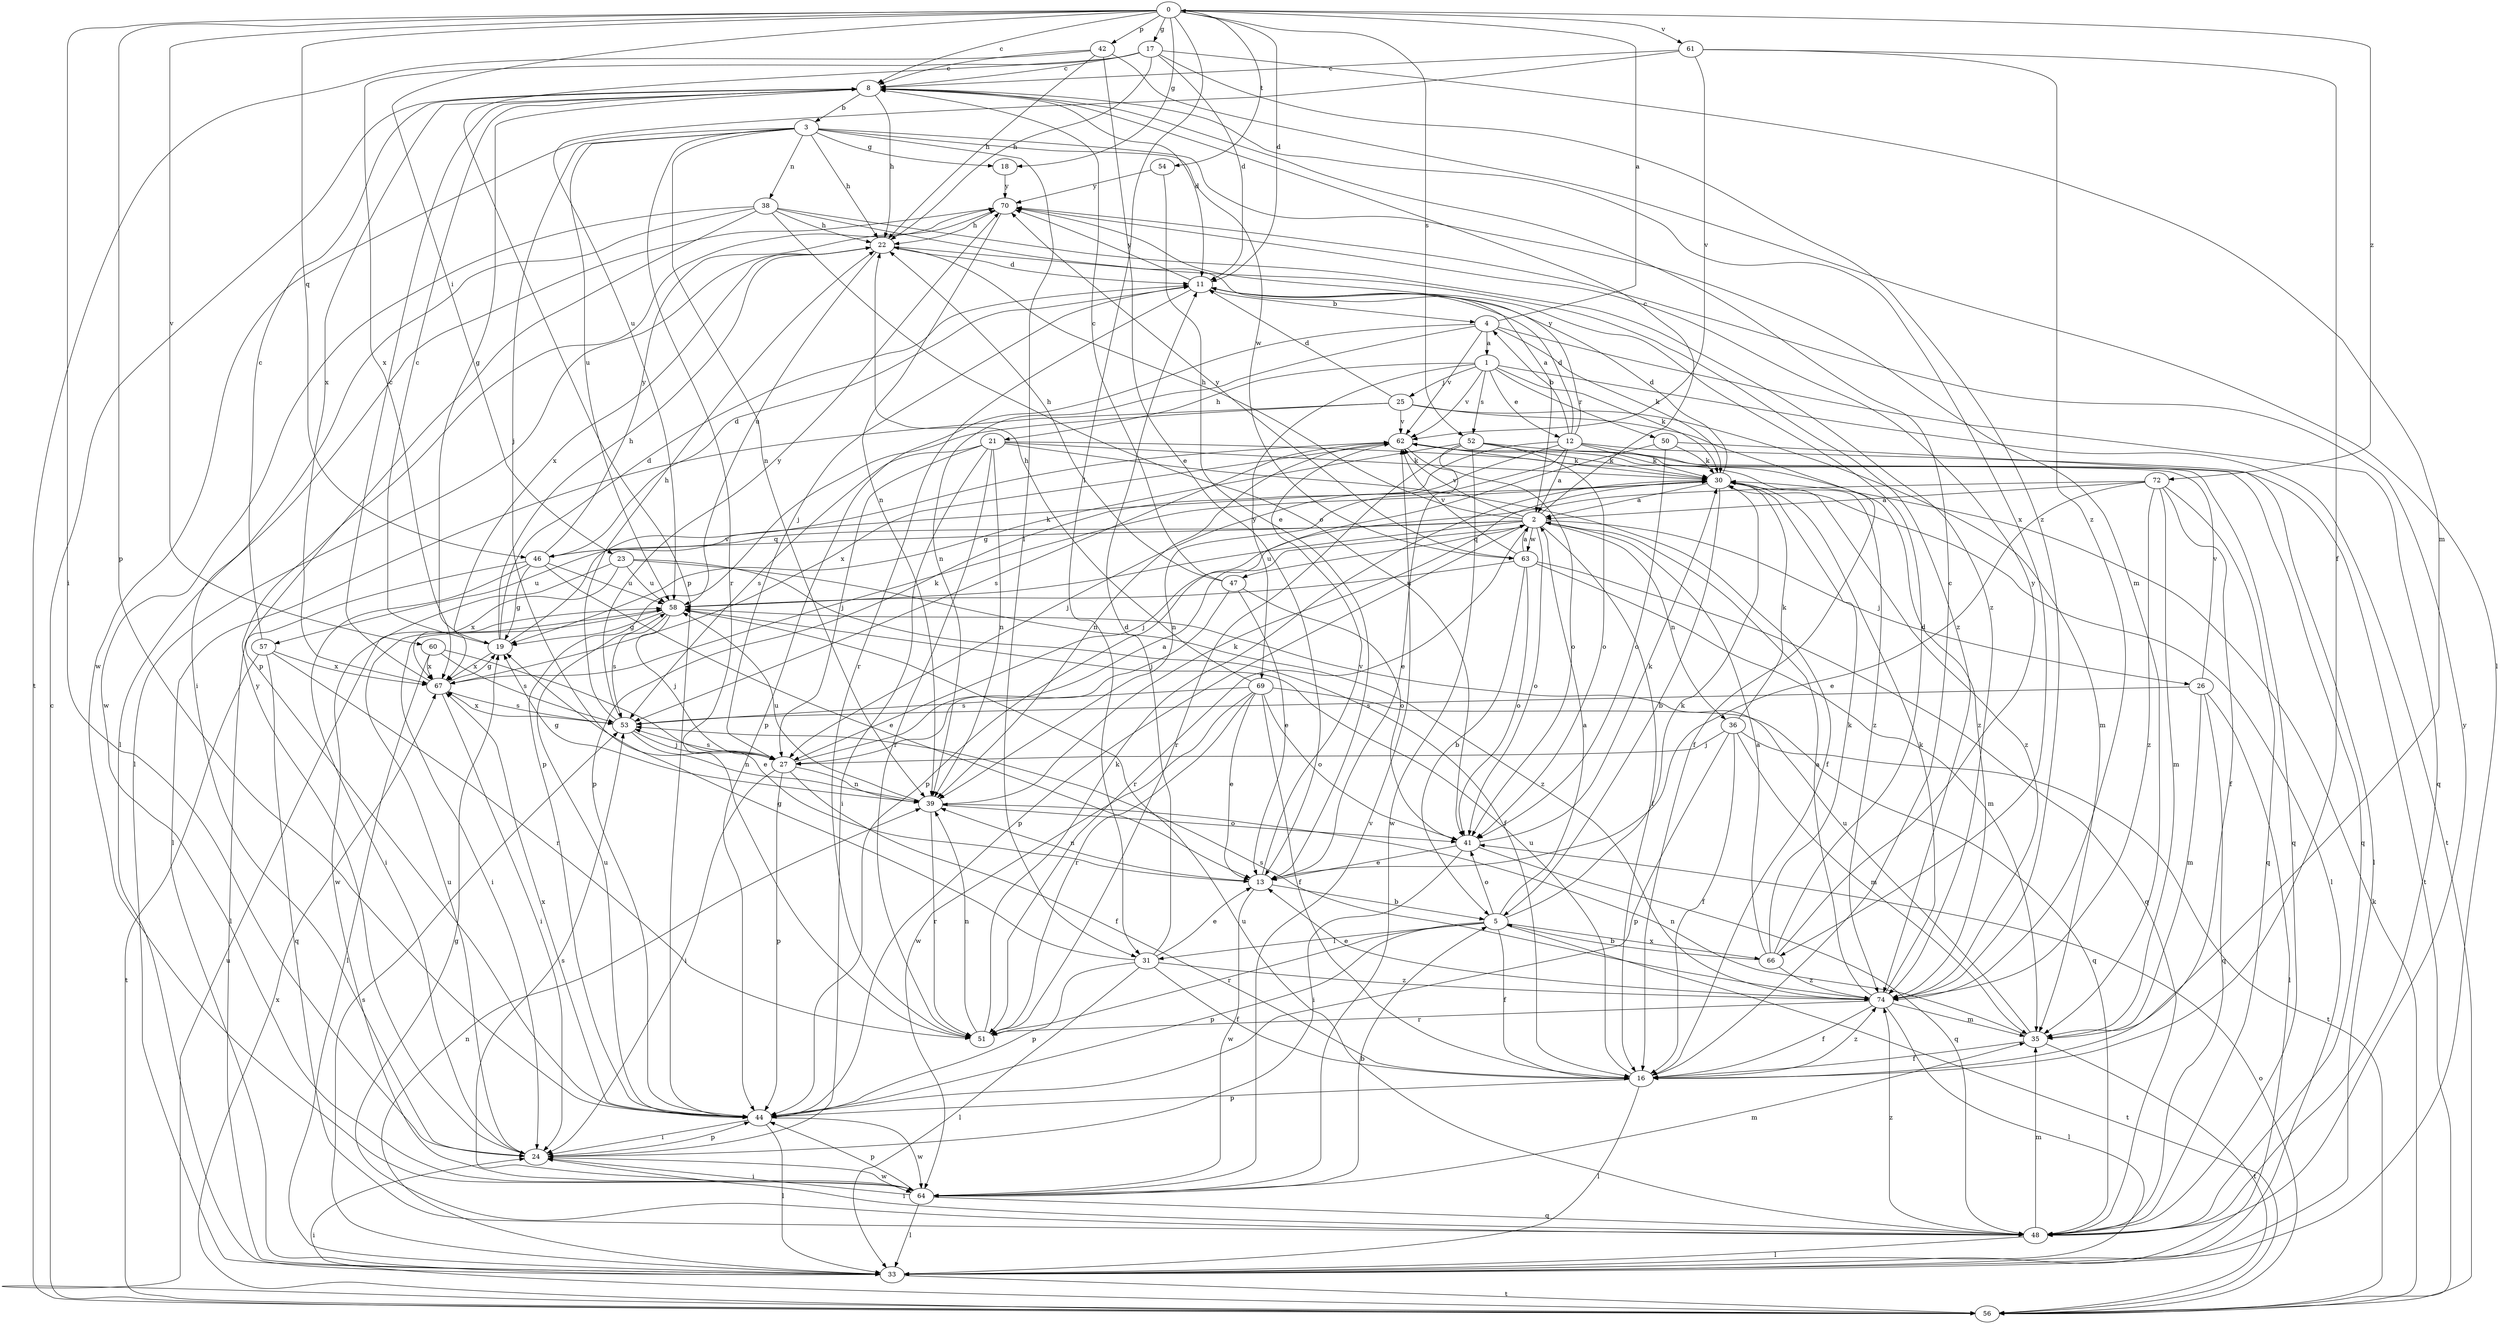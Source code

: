 strict digraph  {
0;
1;
2;
3;
4;
5;
8;
11;
12;
13;
16;
17;
18;
19;
21;
22;
23;
24;
25;
26;
27;
30;
31;
33;
35;
36;
38;
39;
41;
42;
44;
46;
47;
48;
50;
51;
52;
53;
54;
56;
57;
58;
60;
61;
62;
63;
64;
66;
67;
69;
70;
72;
74;
0 -> 8  [label=c];
0 -> 11  [label=d];
0 -> 17  [label=g];
0 -> 18  [label=g];
0 -> 23  [label=i];
0 -> 24  [label=i];
0 -> 31  [label=l];
0 -> 42  [label=p];
0 -> 44  [label=p];
0 -> 46  [label=q];
0 -> 52  [label=s];
0 -> 54  [label=t];
0 -> 60  [label=v];
0 -> 61  [label=v];
0 -> 72  [label=z];
1 -> 12  [label=e];
1 -> 21  [label=h];
1 -> 25  [label=j];
1 -> 30  [label=k];
1 -> 50  [label=r];
1 -> 52  [label=s];
1 -> 56  [label=t];
1 -> 62  [label=v];
1 -> 69  [label=y];
2 -> 8  [label=c];
2 -> 16  [label=f];
2 -> 22  [label=h];
2 -> 26  [label=j];
2 -> 36  [label=n];
2 -> 41  [label=o];
2 -> 44  [label=p];
2 -> 46  [label=q];
2 -> 47  [label=q];
2 -> 51  [label=r];
2 -> 57  [label=u];
2 -> 58  [label=u];
2 -> 62  [label=v];
2 -> 63  [label=w];
3 -> 18  [label=g];
3 -> 22  [label=h];
3 -> 27  [label=j];
3 -> 31  [label=l];
3 -> 35  [label=m];
3 -> 38  [label=n];
3 -> 39  [label=n];
3 -> 51  [label=r];
3 -> 58  [label=u];
3 -> 63  [label=w];
3 -> 64  [label=w];
4 -> 0  [label=a];
4 -> 1  [label=a];
4 -> 30  [label=k];
4 -> 39  [label=n];
4 -> 44  [label=p];
4 -> 48  [label=q];
4 -> 62  [label=v];
5 -> 2  [label=a];
5 -> 16  [label=f];
5 -> 30  [label=k];
5 -> 31  [label=l];
5 -> 41  [label=o];
5 -> 44  [label=p];
5 -> 51  [label=r];
5 -> 56  [label=t];
5 -> 66  [label=x];
8 -> 3  [label=b];
8 -> 11  [label=d];
8 -> 19  [label=g];
8 -> 22  [label=h];
8 -> 66  [label=x];
8 -> 67  [label=x];
11 -> 4  [label=b];
11 -> 27  [label=j];
11 -> 51  [label=r];
11 -> 70  [label=y];
12 -> 2  [label=a];
12 -> 4  [label=b];
12 -> 11  [label=d];
12 -> 27  [label=j];
12 -> 30  [label=k];
12 -> 39  [label=n];
12 -> 44  [label=p];
12 -> 56  [label=t];
12 -> 70  [label=y];
12 -> 74  [label=z];
13 -> 5  [label=b];
13 -> 39  [label=n];
13 -> 62  [label=v];
13 -> 64  [label=w];
16 -> 8  [label=c];
16 -> 33  [label=l];
16 -> 44  [label=p];
16 -> 58  [label=u];
16 -> 74  [label=z];
17 -> 8  [label=c];
17 -> 11  [label=d];
17 -> 22  [label=h];
17 -> 35  [label=m];
17 -> 44  [label=p];
17 -> 67  [label=x];
17 -> 74  [label=z];
18 -> 70  [label=y];
19 -> 8  [label=c];
19 -> 11  [label=d];
19 -> 22  [label=h];
19 -> 62  [label=v];
19 -> 67  [label=x];
21 -> 16  [label=f];
21 -> 24  [label=i];
21 -> 27  [label=j];
21 -> 30  [label=k];
21 -> 39  [label=n];
21 -> 51  [label=r];
21 -> 53  [label=s];
21 -> 74  [label=z];
22 -> 11  [label=d];
22 -> 33  [label=l];
22 -> 58  [label=u];
22 -> 67  [label=x];
22 -> 74  [label=z];
23 -> 16  [label=f];
23 -> 58  [label=u];
23 -> 64  [label=w];
23 -> 67  [label=x];
23 -> 74  [label=z];
24 -> 44  [label=p];
24 -> 58  [label=u];
24 -> 64  [label=w];
24 -> 70  [label=y];
25 -> 11  [label=d];
25 -> 16  [label=f];
25 -> 33  [label=l];
25 -> 35  [label=m];
25 -> 44  [label=p];
25 -> 62  [label=v];
26 -> 33  [label=l];
26 -> 35  [label=m];
26 -> 48  [label=q];
26 -> 53  [label=s];
26 -> 62  [label=v];
27 -> 2  [label=a];
27 -> 16  [label=f];
27 -> 24  [label=i];
27 -> 39  [label=n];
27 -> 44  [label=p];
27 -> 53  [label=s];
30 -> 2  [label=a];
30 -> 5  [label=b];
30 -> 11  [label=d];
30 -> 33  [label=l];
30 -> 74  [label=z];
31 -> 11  [label=d];
31 -> 13  [label=e];
31 -> 16  [label=f];
31 -> 19  [label=g];
31 -> 33  [label=l];
31 -> 44  [label=p];
31 -> 74  [label=z];
33 -> 39  [label=n];
33 -> 53  [label=s];
33 -> 56  [label=t];
35 -> 16  [label=f];
35 -> 39  [label=n];
35 -> 56  [label=t];
35 -> 58  [label=u];
36 -> 16  [label=f];
36 -> 27  [label=j];
36 -> 30  [label=k];
36 -> 35  [label=m];
36 -> 44  [label=p];
36 -> 56  [label=t];
38 -> 2  [label=a];
38 -> 22  [label=h];
38 -> 24  [label=i];
38 -> 41  [label=o];
38 -> 44  [label=p];
38 -> 64  [label=w];
38 -> 74  [label=z];
39 -> 19  [label=g];
39 -> 30  [label=k];
39 -> 41  [label=o];
39 -> 51  [label=r];
39 -> 58  [label=u];
41 -> 13  [label=e];
41 -> 24  [label=i];
41 -> 30  [label=k];
41 -> 48  [label=q];
42 -> 8  [label=c];
42 -> 13  [label=e];
42 -> 22  [label=h];
42 -> 33  [label=l];
42 -> 56  [label=t];
44 -> 24  [label=i];
44 -> 33  [label=l];
44 -> 58  [label=u];
44 -> 64  [label=w];
44 -> 67  [label=x];
46 -> 11  [label=d];
46 -> 13  [label=e];
46 -> 19  [label=g];
46 -> 24  [label=i];
46 -> 30  [label=k];
46 -> 33  [label=l];
46 -> 58  [label=u];
46 -> 70  [label=y];
47 -> 8  [label=c];
47 -> 13  [label=e];
47 -> 22  [label=h];
47 -> 27  [label=j];
47 -> 41  [label=o];
48 -> 19  [label=g];
48 -> 24  [label=i];
48 -> 33  [label=l];
48 -> 35  [label=m];
48 -> 58  [label=u];
48 -> 70  [label=y];
48 -> 74  [label=z];
50 -> 30  [label=k];
50 -> 33  [label=l];
50 -> 41  [label=o];
50 -> 44  [label=p];
51 -> 30  [label=k];
51 -> 39  [label=n];
52 -> 13  [label=e];
52 -> 19  [label=g];
52 -> 30  [label=k];
52 -> 41  [label=o];
52 -> 48  [label=q];
52 -> 51  [label=r];
52 -> 64  [label=w];
53 -> 22  [label=h];
53 -> 27  [label=j];
53 -> 39  [label=n];
53 -> 67  [label=x];
53 -> 70  [label=y];
54 -> 13  [label=e];
54 -> 70  [label=y];
56 -> 8  [label=c];
56 -> 24  [label=i];
56 -> 30  [label=k];
56 -> 41  [label=o];
56 -> 58  [label=u];
56 -> 67  [label=x];
57 -> 8  [label=c];
57 -> 48  [label=q];
57 -> 51  [label=r];
57 -> 56  [label=t];
57 -> 67  [label=x];
58 -> 19  [label=g];
58 -> 24  [label=i];
58 -> 27  [label=j];
58 -> 53  [label=s];
60 -> 13  [label=e];
60 -> 33  [label=l];
60 -> 53  [label=s];
60 -> 67  [label=x];
61 -> 8  [label=c];
61 -> 16  [label=f];
61 -> 58  [label=u];
61 -> 62  [label=v];
61 -> 74  [label=z];
62 -> 30  [label=k];
62 -> 39  [label=n];
62 -> 41  [label=o];
62 -> 48  [label=q];
62 -> 53  [label=s];
62 -> 67  [label=x];
63 -> 2  [label=a];
63 -> 5  [label=b];
63 -> 35  [label=m];
63 -> 41  [label=o];
63 -> 48  [label=q];
63 -> 58  [label=u];
63 -> 62  [label=v];
63 -> 70  [label=y];
64 -> 5  [label=b];
64 -> 24  [label=i];
64 -> 33  [label=l];
64 -> 35  [label=m];
64 -> 44  [label=p];
64 -> 48  [label=q];
64 -> 53  [label=s];
64 -> 62  [label=v];
66 -> 2  [label=a];
66 -> 5  [label=b];
66 -> 11  [label=d];
66 -> 30  [label=k];
66 -> 70  [label=y];
66 -> 74  [label=z];
67 -> 8  [label=c];
67 -> 19  [label=g];
67 -> 24  [label=i];
67 -> 30  [label=k];
67 -> 53  [label=s];
69 -> 13  [label=e];
69 -> 16  [label=f];
69 -> 22  [label=h];
69 -> 41  [label=o];
69 -> 48  [label=q];
69 -> 51  [label=r];
69 -> 53  [label=s];
69 -> 64  [label=w];
70 -> 22  [label=h];
70 -> 33  [label=l];
70 -> 39  [label=n];
72 -> 2  [label=a];
72 -> 13  [label=e];
72 -> 16  [label=f];
72 -> 27  [label=j];
72 -> 35  [label=m];
72 -> 48  [label=q];
72 -> 74  [label=z];
74 -> 2  [label=a];
74 -> 13  [label=e];
74 -> 16  [label=f];
74 -> 30  [label=k];
74 -> 33  [label=l];
74 -> 35  [label=m];
74 -> 51  [label=r];
74 -> 53  [label=s];
}
